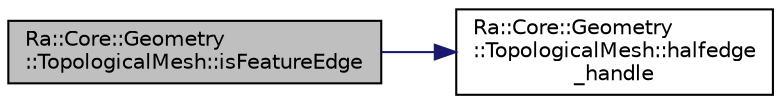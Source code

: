 digraph "Ra::Core::Geometry::TopologicalMesh::isFeatureEdge"
{
 // INTERACTIVE_SVG=YES
 // LATEX_PDF_SIZE
  edge [fontname="Helvetica",fontsize="10",labelfontname="Helvetica",labelfontsize="10"];
  node [fontname="Helvetica",fontsize="10",shape=record];
  rankdir="LR";
  Node1 [label="Ra::Core::Geometry\l::TopologicalMesh::isFeatureEdge",height=0.2,width=0.4,color="black", fillcolor="grey75", style="filled", fontcolor="black",tooltip=" "];
  Node1 -> Node2 [color="midnightblue",fontsize="10",style="solid",fontname="Helvetica"];
  Node2 [label="Ra::Core::Geometry\l::TopologicalMesh::halfedge\l_handle",height=0.2,width=0.4,color="black", fillcolor="white", style="filled",URL="$classRa_1_1Core_1_1Geometry_1_1TopologicalMesh.html#afaacfdb6d79a9ccac45b78eba989d41d",tooltip=" "];
}
